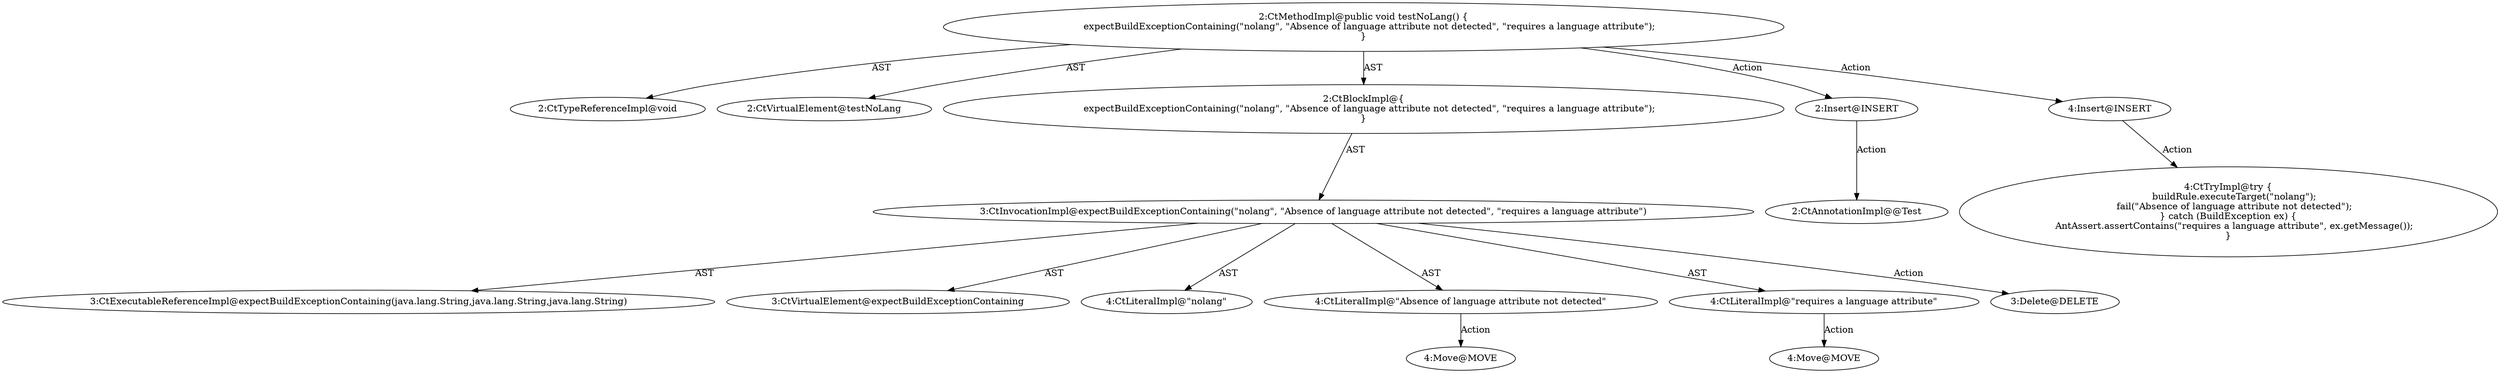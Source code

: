 digraph "testNoLang#?" {
0 [label="2:CtTypeReferenceImpl@void" shape=ellipse]
1 [label="2:CtVirtualElement@testNoLang" shape=ellipse]
2 [label="3:CtExecutableReferenceImpl@expectBuildExceptionContaining(java.lang.String,java.lang.String,java.lang.String)" shape=ellipse]
3 [label="3:CtVirtualElement@expectBuildExceptionContaining" shape=ellipse]
4 [label="4:CtLiteralImpl@\"nolang\"" shape=ellipse]
5 [label="4:CtLiteralImpl@\"Absence of language attribute not detected\"" shape=ellipse]
6 [label="4:CtLiteralImpl@\"requires a language attribute\"" shape=ellipse]
7 [label="3:CtInvocationImpl@expectBuildExceptionContaining(\"nolang\", \"Absence of language attribute not detected\", \"requires a language attribute\")" shape=ellipse]
8 [label="2:CtBlockImpl@\{
    expectBuildExceptionContaining(\"nolang\", \"Absence of language attribute not detected\", \"requires a language attribute\");
\}" shape=ellipse]
9 [label="2:CtMethodImpl@public void testNoLang() \{
    expectBuildExceptionContaining(\"nolang\", \"Absence of language attribute not detected\", \"requires a language attribute\");
\}" shape=ellipse]
10 [label="3:Delete@DELETE" shape=ellipse]
11 [label="2:Insert@INSERT" shape=ellipse]
12 [label="2:CtAnnotationImpl@@Test" shape=ellipse]
13 [label="4:Insert@INSERT" shape=ellipse]
14 [label="4:CtTryImpl@try \{
    buildRule.executeTarget(\"nolang\");
    fail(\"Absence of language attribute not detected\");
\} catch (BuildException ex) \{
    AntAssert.assertContains(\"requires a language attribute\", ex.getMessage());
\}" shape=ellipse]
15 [label="4:Move@MOVE" shape=ellipse]
16 [label="4:Move@MOVE" shape=ellipse]
5 -> 15 [label="Action"];
6 -> 16 [label="Action"];
7 -> 3 [label="AST"];
7 -> 2 [label="AST"];
7 -> 4 [label="AST"];
7 -> 5 [label="AST"];
7 -> 6 [label="AST"];
7 -> 10 [label="Action"];
8 -> 7 [label="AST"];
9 -> 1 [label="AST"];
9 -> 0 [label="AST"];
9 -> 8 [label="AST"];
9 -> 11 [label="Action"];
9 -> 13 [label="Action"];
11 -> 12 [label="Action"];
13 -> 14 [label="Action"];
}